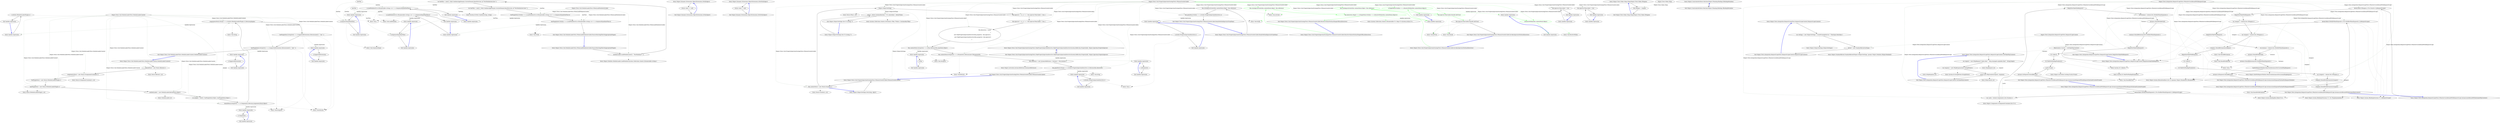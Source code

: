 digraph  {
m2_45 [label="Entry Unk.LoadModules", span="", cluster="Unk.LoadModules", file="ModuleLoaderTests.cs"];
m2_49 [label="Entry Unk.SequenceEqual", span="", cluster="Unk.SequenceEqual", file="ModuleLoaderTests.cs"];
m2_25 [label="Entry Unk.>", span="", cluster="Unk.>", file="ModuleLoaderTests.cs"];
m2_14 [label="Entry Mock<IModuleLoaderPlugin>.cstr", span="", cluster="Mock<IModuleLoaderPlugin>.cstr", file="ModuleLoaderTests.cs"];
m2_15 [label="Entry ModuleLoader.cstr", span="", cluster="ModuleLoader.cstr", file="ModuleLoaderTests.cs"];
m2_39 [label="Entry Ninject.Modules.ModuleLoader.LoadModules(System.Collections.Generic.IEnumerable<string>)", span="49-49", cluster="Ninject.Modules.ModuleLoader.LoadModules(System.Collections.Generic.IEnumerable<string>)", file="ModuleLoaderTests.cs"];
m2_12 [label="Entry Mock<IKernel>.cstr", span="", cluster="Mock<IKernel>.cstr", file="ModuleLoaderTests.cs"];
m2_18 [label="Entry Unk.Setup", span="", cluster="Unk.Setup", file="ModuleLoaderTests.cs"];
m2_40 [label="Entry System.IO.Path.Combine(string, string)", span="0-0", cluster="System.IO.Path.Combine(string, string)", file="ModuleLoaderTests.cs"];
m2_16 [label="Entry Unk.SetupGet", span="", cluster="Unk.SetupGet", file="ModuleLoaderTests.cs"];
m2_13 [label="Entry Mock<IComponentContainer>.cstr", span="", cluster="Mock<IComponentContainer>.cstr", file="ModuleLoaderTests.cs"];
m2_17 [label="Entry Unk.Returns", span="", cluster="Unk.Returns", file="ModuleLoaderTests.cs"];
m2_32 [label="Entry Ninject.Tests.Unit.ModuleLoaderTests.WhenLoadModulesIsCalled.PassesMatchingFilesToAppropriatePlugin()", span="39-39", cluster="Ninject.Tests.Unit.ModuleLoaderTests.WhenLoadModulesIsCalled.PassesMatchingFilesToAppropriatePlugin()", file="ModuleLoaderTests.cs"];
m2_33 [label="moduleLoader.LoadModules(new[] { ''TestModules/*'' })", span="41-41", cluster="Ninject.Tests.Unit.ModuleLoaderTests.WhenLoadModulesIsCalled.PassesMatchingFilesToAppropriatePlugin()", file="ModuleLoaderTests.cs"];
m2_34 [label="var fooFiles = new[] { Path.Combine(AppDomain.CurrentDomain.BaseDirectory, @''TestModules\test.foo'') }", span="43-43", cluster="Ninject.Tests.Unit.ModuleLoaderTests.WhenLoadModulesIsCalled.PassesMatchingFilesToAppropriatePlugin()", file="ModuleLoaderTests.cs"];
m2_35 [label="var barFiles = new[] { Path.Combine(AppDomain.CurrentDomain.BaseDirectory, @''TestModules\test.bar'') }", span="44-44", cluster="Ninject.Tests.Unit.ModuleLoaderTests.WhenLoadModulesIsCalled.PassesMatchingFilesToAppropriatePlugin()", file="ModuleLoaderTests.cs"];
m2_36 [label="fooPluginMock.Verify(x => x.LoadModules(It.Is<IEnumerable<string>>(e => e.SequenceEqual(fooFiles))))", span="46-46", cluster="Ninject.Tests.Unit.ModuleLoaderTests.WhenLoadModulesIsCalled.PassesMatchingFilesToAppropriatePlugin()", file="ModuleLoaderTests.cs"];
m2_37 [label="barPluginMock.Verify(x => x.LoadModules(It.Is<IEnumerable<string>>(e => e.SequenceEqual(barFiles))))", span="47-47", cluster="Ninject.Tests.Unit.ModuleLoaderTests.WhenLoadModulesIsCalled.PassesMatchingFilesToAppropriatePlugin()", file="ModuleLoaderTests.cs"];
m2_38 [label="Exit Ninject.Tests.Unit.ModuleLoaderTests.WhenLoadModulesIsCalled.PassesMatchingFilesToAppropriatePlugin()", span="39-39", cluster="Ninject.Tests.Unit.ModuleLoaderTests.WhenLoadModulesIsCalled.PassesMatchingFilesToAppropriatePlugin()", file="ModuleLoaderTests.cs"];
m2_41 [label="Entry Unk.Verify", span="", cluster="Unk.Verify", file="ModuleLoaderTests.cs"];
m2_53 [label="Entry lambda expression", span="47-47", cluster="lambda expression", file="ModuleLoaderTests.cs"];
m2_19 [label="Entry lambda expression", span="29-29", cluster="lambda expression", file="ModuleLoaderTests.cs"];
m2_22 [label="Entry lambda expression", span="30-30", cluster="lambda expression", file="ModuleLoaderTests.cs"];
m2_26 [label="Entry lambda expression", span="31-31", cluster="lambda expression", file="ModuleLoaderTests.cs"];
m2_29 [label="Entry lambda expression", span="32-32", cluster="lambda expression", file="ModuleLoaderTests.cs"];
m2_20 [label="x.Components", span="29-29", cluster="lambda expression", file="ModuleLoaderTests.cs"];
m2_21 [label="Exit lambda expression", span="29-29", cluster="lambda expression", file="ModuleLoaderTests.cs"];
m2_23 [label="x.GetAll<IModuleLoaderPlugin>()", span="30-30", cluster="lambda expression", file="ModuleLoaderTests.cs"];
m2_24 [label="Exit lambda expression", span="30-30", cluster="lambda expression", file="ModuleLoaderTests.cs"];
m2_27 [label="x.SupportedExtensions", span="31-31", cluster="lambda expression", file="ModuleLoaderTests.cs"];
m2_28 [label="Exit lambda expression", span="31-31", cluster="lambda expression", file="ModuleLoaderTests.cs"];
m2_30 [label="x.SupportedExtensions", span="32-32", cluster="lambda expression", file="ModuleLoaderTests.cs"];
m2_31 [label="Exit lambda expression", span="32-32", cluster="lambda expression", file="ModuleLoaderTests.cs"];
m2_43 [label="x.LoadModules(It.Is<IEnumerable<string>>(e => e.SequenceEqual(fooFiles)))", span="46-46", cluster="lambda expression", file="ModuleLoaderTests.cs"];
m2_47 [label="e.SequenceEqual(fooFiles)", span="46-46", cluster="lambda expression", file="ModuleLoaderTests.cs"];
m2_51 [label="x.LoadModules(It.Is<IEnumerable<string>>(e => e.SequenceEqual(barFiles)))", span="47-47", cluster="lambda expression", file="ModuleLoaderTests.cs"];
m2_54 [label="e.SequenceEqual(barFiles)", span="47-47", cluster="lambda expression", file="ModuleLoaderTests.cs"];
m2_42 [label="Entry lambda expression", span="46-46", cluster="lambda expression", file="ModuleLoaderTests.cs"];
m2_50 [label="Entry lambda expression", span="47-47", cluster="lambda expression", file="ModuleLoaderTests.cs"];
m2_44 [label="Exit lambda expression", span="46-46", cluster="lambda expression", file="ModuleLoaderTests.cs"];
m2_46 [label="Entry lambda expression", span="46-46", cluster="lambda expression", file="ModuleLoaderTests.cs"];
m2_48 [label="Exit lambda expression", span="46-46", cluster="lambda expression", file="ModuleLoaderTests.cs"];
m2_52 [label="Exit lambda expression", span="47-47", cluster="lambda expression", file="ModuleLoaderTests.cs"];
m2_55 [label="Exit lambda expression", span="47-47", cluster="lambda expression", file="ModuleLoaderTests.cs"];
m2_0 [label="Entry Ninject.Tests.Unit.ModuleLoaderTests.ModuleLoaderContext.ModuleLoaderContext()", span="19-19", cluster="Ninject.Tests.Unit.ModuleLoaderTests.ModuleLoaderContext.ModuleLoaderContext()", file="ModuleLoaderTests.cs"];
m2_1 [label="kernelMock = new Mock<IKernel>()", span="21-21", cluster="Ninject.Tests.Unit.ModuleLoaderTests.ModuleLoaderContext.ModuleLoaderContext()", file="ModuleLoaderTests.cs"];
m2_2 [label="componentsMock = new Mock<IComponentContainer>()", span="22-22", cluster="Ninject.Tests.Unit.ModuleLoaderTests.ModuleLoaderContext.ModuleLoaderContext()", file="ModuleLoaderTests.cs"];
m2_3 [label="fooPluginMock = new Mock<IModuleLoaderPlugin>()", span="23-23", cluster="Ninject.Tests.Unit.ModuleLoaderTests.ModuleLoaderContext.ModuleLoaderContext()", file="ModuleLoaderTests.cs"];
m2_4 [label="barPluginMock = new Mock<IModuleLoaderPlugin>()", span="24-24", cluster="Ninject.Tests.Unit.ModuleLoaderTests.ModuleLoaderContext.ModuleLoaderContext()", file="ModuleLoaderTests.cs"];
m2_5 [label="moduleLoader = new ModuleLoader(kernelMock.Object)", span="25-25", cluster="Ninject.Tests.Unit.ModuleLoaderTests.ModuleLoaderContext.ModuleLoaderContext()", file="ModuleLoaderTests.cs"];
m2_6 [label="var plugins = new[] { fooPluginMock.Object, barPluginMock.Object }", span="27-27", cluster="Ninject.Tests.Unit.ModuleLoaderTests.ModuleLoaderContext.ModuleLoaderContext()", file="ModuleLoaderTests.cs"];
m2_7 [label="kernelMock.SetupGet(x => x.Components).Returns(componentsMock.Object)", span="29-29", cluster="Ninject.Tests.Unit.ModuleLoaderTests.ModuleLoaderContext.ModuleLoaderContext()", file="ModuleLoaderTests.cs"];
m2_8 [label="componentsMock.Setup(x => x.GetAll<IModuleLoaderPlugin>()).Returns(plugins)", span="30-30", cluster="Ninject.Tests.Unit.ModuleLoaderTests.ModuleLoaderContext.ModuleLoaderContext()", file="ModuleLoaderTests.cs"];
m2_9 [label="fooPluginMock.SetupGet(x => x.SupportedExtensions).Returns(new[] { ''.foo'' })", span="31-31", cluster="Ninject.Tests.Unit.ModuleLoaderTests.ModuleLoaderContext.ModuleLoaderContext()", file="ModuleLoaderTests.cs"];
m2_10 [label="barPluginMock.SetupGet(x => x.SupportedExtensions).Returns(new[] { ''.bar'' })", span="32-32", cluster="Ninject.Tests.Unit.ModuleLoaderTests.ModuleLoaderContext.ModuleLoaderContext()", file="ModuleLoaderTests.cs"];
m2_11 [label="Exit Ninject.Tests.Unit.ModuleLoaderTests.ModuleLoaderContext.ModuleLoaderContext()", span="19-19", cluster="Ninject.Tests.Unit.ModuleLoaderTests.ModuleLoaderContext.ModuleLoaderContext()", file="ModuleLoaderTests.cs"];
m2_56 [label="Ninject.Tests.Unit.ModuleLoaderTests.ModuleLoaderContext", span="", file="ModuleLoaderTests.cs"];
m2_57 [label="Ninject.Tests.Unit.ModuleLoaderTests.WhenLoadModulesIsCalled", span="", file="ModuleLoaderTests.cs"];
m2_58 [label=fooFiles, span="", file="ModuleLoaderTests.cs"];
m2_59 [label=barFiles, span="", file="ModuleLoaderTests.cs"];
m3_3 [label="Entry Ninject.Dynamic.Extensions.ObjectExtensions.IsNull(object)", span="26-26", cluster="Ninject.Dynamic.Extensions.ObjectExtensions.IsNull(object)", file="ModuleLoadingTests.cs"];
m3_4 [label="return value == null;", span="28-28", cluster="Ninject.Dynamic.Extensions.ObjectExtensions.IsNull(object)", file="ModuleLoadingTests.cs"];
m3_5 [label="Exit Ninject.Dynamic.Extensions.ObjectExtensions.IsNull(object)", span="26-26", cluster="Ninject.Dynamic.Extensions.ObjectExtensions.IsNull(object)", file="ModuleLoadingTests.cs"];
m3_0 [label="Entry Ninject.Dynamic.Extensions.ObjectExtensions.IsNotNull(object)", span="14-14", cluster="Ninject.Dynamic.Extensions.ObjectExtensions.IsNotNull(object)", file="ModuleLoadingTests.cs"];
m3_1 [label="return value != null;", span="16-16", cluster="Ninject.Dynamic.Extensions.ObjectExtensions.IsNotNull(object)", file="ModuleLoadingTests.cs"];
m3_2 [label="Exit Ninject.Dynamic.Extensions.ObjectExtensions.IsNotNull(object)", span="14-14", cluster="Ninject.Dynamic.Extensions.ObjectExtensions.IsNotNull(object)", file="ModuleLoadingTests.cs"];
m4_17 [label="Entry Mock<IPlan>.cstr", span="", cluster="Mock<IPlan>.cstr", file="NinjectSettings.cs"];
m4_18 [label="Entry Ninject.Tests.Unit.PropertyInjectionStrategyTests.FakePropertyInjectionDirective.FakePropertyInjectionDirective(System.Reflection.PropertyInfo, Ninject.Injection.PropertyInjector)", span="91-91", cluster="Ninject.Tests.Unit.PropertyInjectionStrategyTests.FakePropertyInjectionDirective.FakePropertyInjectionDirective(System.Reflection.PropertyInfo, Ninject.Injection.PropertyInjector)", file="NinjectSettings.cs"];
m4_67 [label="Exit Ninject.Tests.Unit.PropertyInjectionStrategyTests.FakePropertyInjectionDirective.FakePropertyInjectionDirective(System.Reflection.PropertyInfo, Ninject.Injection.PropertyInjector)", span="91-91", cluster="Ninject.Tests.Unit.PropertyInjectionStrategyTests.FakePropertyInjectionDirective.FakePropertyInjectionDirective(System.Reflection.PropertyInfo, Ninject.Injection.PropertyInjector)", file="NinjectSettings.cs"];
m4_0 [label="Entry Ninject.NinjectSettings.Get<T>(string, T)", span="89-89", cluster="Ninject.NinjectSettings.Get<T>(string, T)", file="NinjectSettings.cs"];
m4_1 [label="return _values.ContainsKey(key) ? (T)_values[key] : defaultValue;", span="91-91", cluster="Ninject.NinjectSettings.Get<T>(string, T)", file="NinjectSettings.cs"];
m4_2 [label="Exit Ninject.NinjectSettings.Get<T>(string, T)", span="89-89", cluster="Ninject.NinjectSettings.Get<T>(string, T)", file="NinjectSettings.cs"];
m4_16 [label="Entry Mock<IContext>.cstr", span="", cluster="Mock<IContext>.cstr", file="NinjectSettings.cs"];
m4_65 [label="Entry Unk.Should", span="", cluster="Unk.Should", file="NinjectSettings.cs"];
m4_3 [label="Entry System.Collections.Generic.Dictionary<TKey, TValue>.ContainsKey(TKey)", span="0-0", cluster="System.Collections.Generic.Dictionary<TKey, TValue>.ContainsKey(TKey)", file="NinjectSettings.cs"];
m4_38 [label="Entry Unk.>", span="", cluster="Unk.>", file="NinjectSettings.cs"];
m4_39 [label="Entry Ninject.Tests.Unit.PropertyInjectionStrategyTests.WhenActivateIsCalled.ReadsMethodInjectorsFromPlan()", span="63-63", cluster="Ninject.Tests.Unit.PropertyInjectionStrategyTests.WhenActivateIsCalled.ReadsMethodInjectorsFromPlan()", file="NinjectSettings.cs"];
m4_40 [label="this.strategy.Activate(this.contextMock.Object, this.reference)", span="65-65", cluster="Ninject.Tests.Unit.PropertyInjectionStrategyTests.WhenActivateIsCalled.ReadsMethodInjectorsFromPlan()", file="NinjectSettings.cs"];
m4_41 [label="this.planMock.Verify(x => x.GetAll<PropertyInjectionDirective>())", span="67-67", cluster="Ninject.Tests.Unit.PropertyInjectionStrategyTests.WhenActivateIsCalled.ReadsMethodInjectorsFromPlan()", file="NinjectSettings.cs"];
m4_42 [label="Exit Ninject.Tests.Unit.PropertyInjectionStrategyTests.WhenActivateIsCalled.ReadsMethodInjectorsFromPlan()", span="63-63", cluster="Ninject.Tests.Unit.PropertyInjectionStrategyTests.WhenActivateIsCalled.ReadsMethodInjectorsFromPlan()", file="NinjectSettings.cs"];
m4_52 [label="Entry System.Collections.Generic.IEnumerable<T>.Map<T>(System.Action<T>)", span="8-8", cluster="System.Collections.Generic.IEnumerable<T>.Map<T>(System.Action<T>)", file="NinjectSettings.cs"];
m4_4 [label="Entry Ninject.NinjectSettings.Set(string, object)", span="99-99", cluster="Ninject.NinjectSettings.Set(string, object)", file="NinjectSettings.cs"];
m4_5 [label="Entry Ninject.Tests.Unit.PropertyInjectionStrategyTests.WhenActivateIsCalled.WhenActivateIsCalled()", span="41-41", cluster="Ninject.Tests.Unit.PropertyInjectionStrategyTests.WhenActivateIsCalled.WhenActivateIsCalled()", file="NinjectSettings.cs"];
m4_6 [label="this.contextMock = new Mock<IContext>()", span="43-43", cluster="Ninject.Tests.Unit.PropertyInjectionStrategyTests.WhenActivateIsCalled.WhenActivateIsCalled()", file="NinjectSettings.cs"];
m4_43 [label="Entry Unk.Activate", span="", cluster="Unk.Activate", file="NinjectSettings.cs"];
m4_22 [label="Entry Unk.Setup", span="", cluster="Unk.Setup", file="NinjectSettings.cs"];
m4_19 [label="Entry Unk.SetupGet", span="", cluster="Unk.SetupGet", file="NinjectSettings.cs"];
m4_21 [label="Entry Ninject.Activation.InstanceReference.InstanceReference()", span="16-16", cluster="Ninject.Activation.InstanceReference.InstanceReference()", file="NinjectSettings.cs"];
m4_45 [label="Entry lambda expression", span="67-67", cluster="lambda expression", file="NinjectSettings.cs"];
m4_53 [label="Entry lambda expression", span="75-75", cluster="lambda expression", file="NinjectSettings.cs"];
m4_54 [label="d.TargetMock.Verify(x => x.ResolveWithin(this.contextMock.Object))", span="75-75", cluster="lambda expression", color=green, community=0, file="NinjectSettings.cs"];
m4_55 [label="Exit lambda expression", span="75-75", cluster="lambda expression", file="NinjectSettings.cs"];
m4_56 [label="Entry lambda expression", span="75-75", cluster="lambda expression", file="NinjectSettings.cs"];
m4_57 [label="x.ResolveWithin(this.contextMock.Object)", span="75-75", cluster="lambda expression", color=green, community=0, file="NinjectSettings.cs"];
m4_58 [label="Exit lambda expression", span="75-75", cluster="lambda expression", file="NinjectSettings.cs"];
m4_24 [label="this.injector1WasCalled = true", span="45-45", cluster="lambda expression", file="NinjectSettings.cs"];
m4_27 [label="this.injector2WasCalled = true", span="46-46", cluster="lambda expression", file="NinjectSettings.cs"];
m4_23 [label="Entry lambda expression", span="45-45", cluster="lambda expression", file="NinjectSettings.cs"];
m4_25 [label="Exit lambda expression", span="45-45", cluster="lambda expression", file="NinjectSettings.cs"];
m4_26 [label="Entry lambda expression", span="46-46", cluster="lambda expression", file="NinjectSettings.cs"];
m4_28 [label="Exit lambda expression", span="46-46", cluster="lambda expression", file="NinjectSettings.cs"];
m4_29 [label="Entry lambda expression", span="54-54", cluster="lambda expression", file="NinjectSettings.cs"];
m4_32 [label="Entry lambda expression", span="55-55", cluster="lambda expression", file="NinjectSettings.cs"];
m4_35 [label="Entry lambda expression", span="59-59", cluster="lambda expression", file="NinjectSettings.cs"];
m4_31 [label="Exit lambda expression", span="54-54", cluster="lambda expression", file="NinjectSettings.cs"];
m4_30 [label="x.Plan", span="54-54", cluster="lambda expression", file="NinjectSettings.cs"];
m4_34 [label="Exit lambda expression", span="55-55", cluster="lambda expression", file="NinjectSettings.cs"];
m4_33 [label="x.Parameters", span="55-55", cluster="lambda expression", file="NinjectSettings.cs"];
m4_37 [label="Exit lambda expression", span="59-59", cluster="lambda expression", file="NinjectSettings.cs"];
m4_36 [label="x.GetAll<PropertyInjectionDirective>()", span="59-59", cluster="lambda expression", file="NinjectSettings.cs"];
m4_46 [label="x.GetAll<PropertyInjectionDirective>()", span="67-67", cluster="lambda expression", file="NinjectSettings.cs"];
m4_47 [label="Exit lambda expression", span="67-67", cluster="lambda expression", file="NinjectSettings.cs"];
m4_48 [label="Entry Ninject.Tests.Unit.PropertyInjectionStrategyTests.WhenActivateIsCalled.ResolvesValuesForEachTargetOfEachDirective()", span="71-71", cluster="Ninject.Tests.Unit.PropertyInjectionStrategyTests.WhenActivateIsCalled.ResolvesValuesForEachTargetOfEachDirective()", file="NinjectSettings.cs"];
m4_49 [label="this.strategy.Activate(this.contextMock.Object, this.reference)", span="73-73", cluster="Ninject.Tests.Unit.PropertyInjectionStrategyTests.WhenActivateIsCalled.ResolvesValuesForEachTargetOfEachDirective()", color=green, community=0, file="NinjectSettings.cs"];
m4_50 [label="this.directives.Map(d => d.TargetMock.Verify(x => x.ResolveWithin(this.contextMock.Object)))", span="75-75", cluster="Ninject.Tests.Unit.PropertyInjectionStrategyTests.WhenActivateIsCalled.ResolvesValuesForEachTargetOfEachDirective()", color=green, community=0, file="NinjectSettings.cs"];
m4_51 [label="Exit Ninject.Tests.Unit.PropertyInjectionStrategyTests.WhenActivateIsCalled.ResolvesValuesForEachTargetOfEachDirective()", span="71-71", cluster="Ninject.Tests.Unit.PropertyInjectionStrategyTests.WhenActivateIsCalled.ResolvesValuesForEachTargetOfEachDirective()", file="NinjectSettings.cs"];
m4_66 [label="Entry Unk.BeTrue", span="", cluster="Unk.BeTrue", file="NinjectSettings.cs"];
m4_20 [label="Entry Unk.Returns", span="", cluster="Unk.Returns", file="NinjectSettings.cs"];
m4_60 [label="Entry Ninject.Tests.Unit.PropertyInjectionStrategyTests.WhenActivateIsCalled.InvokesInjectorsForEachDirective()", span="79-79", cluster="Ninject.Tests.Unit.PropertyInjectionStrategyTests.WhenActivateIsCalled.InvokesInjectorsForEachDirective()", file="NinjectSettings.cs"];
m4_61 [label="this.strategy.Activate(this.contextMock.Object, this.reference)", span="81-81", cluster="Ninject.Tests.Unit.PropertyInjectionStrategyTests.WhenActivateIsCalled.InvokesInjectorsForEachDirective()", color=green, community=0, file="NinjectSettings.cs"];
m4_62 [label="this.injector1WasCalled.Should().BeTrue()", span="82-82", cluster="Ninject.Tests.Unit.PropertyInjectionStrategyTests.WhenActivateIsCalled.InvokesInjectorsForEachDirective()", color=green, community=0, file="NinjectSettings.cs"];
m4_63 [label="this.injector2WasCalled.Should().BeTrue()", span="83-83", cluster="Ninject.Tests.Unit.PropertyInjectionStrategyTests.WhenActivateIsCalled.InvokesInjectorsForEachDirective()", file="NinjectSettings.cs"];
m4_64 [label="Exit Ninject.Tests.Unit.PropertyInjectionStrategyTests.WhenActivateIsCalled.InvokesInjectorsForEachDirective()", span="79-79", cluster="Ninject.Tests.Unit.PropertyInjectionStrategyTests.WhenActivateIsCalled.InvokesInjectorsForEachDirective()", file="NinjectSettings.cs"];
m4_59 [label="Entry Unk.ResolveWithin", span="", cluster="Unk.ResolveWithin", file="NinjectSettings.cs"];
m4_44 [label="Entry Unk.Verify", span="", cluster="Unk.Verify", file="NinjectSettings.cs"];
m4_7 [label="Ninject.NinjectSettings", span="", cluster="Ninject.Tests.Unit.PropertyInjectionStrategyTests.WhenActivateIsCalled.WhenActivateIsCalled()", file="NinjectSettings.cs"];
m4_8 [label="this.injector1 = (x, y) => { this.injector1WasCalled = true; }", span="45-45", cluster="Ninject.Tests.Unit.PropertyInjectionStrategyTests.WhenActivateIsCalled.WhenActivateIsCalled()", file="NinjectSettings.cs"];
m4_9 [label="this.injector2 = (x, y) => { this.injector2WasCalled = true; }", span="46-46", cluster="Ninject.Tests.Unit.PropertyInjectionStrategyTests.WhenActivateIsCalled.WhenActivateIsCalled()", file="NinjectSettings.cs"];
m4_10 [label="this.directives = new[]\r\n            {\r\n                new FakePropertyInjectionDirective(this.property1, this.injector1),\r\n                new FakePropertyInjectionDirective(this.property2, this.injector2)\r\n            }", span="48-52", cluster="Ninject.Tests.Unit.PropertyInjectionStrategyTests.WhenActivateIsCalled.WhenActivateIsCalled()", file="NinjectSettings.cs"];
m4_11 [label="this.contextMock.SetupGet(x => x.Plan).Returns(this.planMock.Object)", span="54-54", cluster="Ninject.Tests.Unit.PropertyInjectionStrategyTests.WhenActivateIsCalled.WhenActivateIsCalled()", file="NinjectSettings.cs"];
m4_12 [label="this.contextMock.SetupGet(x => x.Parameters).Returns(new IParameter[0])", span="55-55", cluster="Ninject.Tests.Unit.PropertyInjectionStrategyTests.WhenActivateIsCalled.WhenActivateIsCalled()", file="NinjectSettings.cs"];
m4_13 [label="this.reference = new InstanceReference { Instance = this.instance }", span="57-57", cluster="Ninject.Tests.Unit.PropertyInjectionStrategyTests.WhenActivateIsCalled.WhenActivateIsCalled()", file="NinjectSettings.cs"];
m4_14 [label="this.planMock.Setup(x => x.GetAll<PropertyInjectionDirective>()).Returns(this.directives)", span="59-59", cluster="Ninject.Tests.Unit.PropertyInjectionStrategyTests.WhenActivateIsCalled.WhenActivateIsCalled()", file="NinjectSettings.cs"];
m4_15 [label="Exit Ninject.Tests.Unit.PropertyInjectionStrategyTests.WhenActivateIsCalled.WhenActivateIsCalled()", span="41-41", cluster="Ninject.Tests.Unit.PropertyInjectionStrategyTests.WhenActivateIsCalled.WhenActivateIsCalled()", file="NinjectSettings.cs"];
m4_74 [label="Ninject.Tests.Unit.PropertyInjectionStrategyTests.WhenActivateIsCalled", span="", file="NinjectSettings.cs"];
m5_0 [label="Entry Ninject.Tests.Fakes.Ninja.Ninja(Ninject.Tests.Fakes.IWeapon)", span="10-10", cluster="Ninject.Tests.Fakes.Ninja.Ninja(Ninject.Tests.Fakes.IWeapon)", file="PropertyInjectionSelectorTests.cs"];
m5_1 [label="this.Weapon = weapon", span="12-12", cluster="Ninject.Tests.Fakes.Ninja.Ninja(Ninject.Tests.Fakes.IWeapon)", file="PropertyInjectionSelectorTests.cs"];
m5_2 [label="Exit Ninject.Tests.Fakes.Ninja.Ninja(Ninject.Tests.Fakes.IWeapon)", span="10-10", cluster="Ninject.Tests.Fakes.Ninja.Ninja(Ninject.Tests.Fakes.IWeapon)", file="PropertyInjectionSelectorTests.cs"];
m5_3 [label="Ninject.Tests.Fakes.Ninja", span="", file="PropertyInjectionSelectorTests.cs"];
m6_0 [label="Entry Ninject.ConstraintAttribute.Matches(Ninject.Planning.Bindings.IBindingMetadata)", span="9-9", cluster="Ninject.ConstraintAttribute.Matches(Ninject.Planning.Bindings.IBindingMetadata)", file="PropertyInjectionTests.cs"];
m6_1 [label="Exit Ninject.ConstraintAttribute.Matches(Ninject.Planning.Bindings.IBindingMetadata)", span="9-9", cluster="Ninject.ConstraintAttribute.Matches(Ninject.Planning.Bindings.IBindingMetadata)", file="PropertyInjectionTests.cs"];
m7_0 [label="Entry Ninject.Tests.Integration.RequestScopeTests.RequestScopeContext.RequestScopeContext()", span="15-15", cluster="Ninject.Tests.Integration.RequestScopeTests.RequestScopeContext.RequestScopeContext()", file="RequestScopeTests.cs"];
m7_1 [label="var settings = new NinjectSettings { CachePruningInterval = TimeSpan.MaxValue }", span="17-17", cluster="Ninject.Tests.Integration.RequestScopeTests.RequestScopeContext.RequestScopeContext()", file="RequestScopeTests.cs"];
m7_2 [label="kernel = new StandardKernel(settings)", span="18-18", cluster="Ninject.Tests.Integration.RequestScopeTests.RequestScopeContext.RequestScopeContext()", file="RequestScopeTests.cs"];
m7_3 [label="Exit Ninject.Tests.Integration.RequestScopeTests.RequestScopeContext.RequestScopeContext()", span="15-15", cluster="Ninject.Tests.Integration.RequestScopeTests.RequestScopeContext.RequestScopeContext()", file="RequestScopeTests.cs"];
m7_66 [label="Entry Ninject.OnePerRequestModule.DeactivateInstancesForCurrentHttpRequest()", span="59-59", cluster="Ninject.OnePerRequestModule.DeactivateInstancesForCurrentHttpRequest()", file="RequestScopeTests.cs"];
m7_17 [label="Entry HttpContext.cstr", span="", cluster="HttpContext.cstr", file="RequestScopeTests.cs"];
m7_9 [label="Entry Ninject.Tests.Integration.RequestScopeTests.RequestScopeContext.GetFakeHttpContext()", span="26-26", cluster="Ninject.Tests.Integration.RequestScopeTests.RequestScopeContext.GetFakeHttpContext()", file="RequestScopeTests.cs"];
m7_10 [label="var request = new HttpRequest(''index.html'', ''http://example.org/index.html'', String.Empty)", span="28-28", cluster="Ninject.Tests.Integration.RequestScopeTests.RequestScopeContext.GetFakeHttpContext()", file="RequestScopeTests.cs"];
m7_11 [label="var response = new HttpResponse(new StringWriter())", span="29-29", cluster="Ninject.Tests.Integration.RequestScopeTests.RequestScopeContext.GetFakeHttpContext()", file="RequestScopeTests.cs"];
m7_12 [label="return new HttpContext(request, response);", span="30-30", cluster="Ninject.Tests.Integration.RequestScopeTests.RequestScopeContext.GetFakeHttpContext()", file="RequestScopeTests.cs"];
m7_13 [label="Exit Ninject.Tests.Integration.RequestScopeTests.RequestScopeContext.GetFakeHttpContext()", span="26-26", cluster="Ninject.Tests.Integration.RequestScopeTests.RequestScopeContext.GetFakeHttpContext()", file="RequestScopeTests.cs"];
m7_39 [label="Entry Ninject.Tests.Integration.RequestScopeTests.WhenServiceIsBoundWithRequestScope.InstancesAreDisposedWhenRequestEndsAndCacheIsPruned()", span="60-60", cluster="Ninject.Tests.Integration.RequestScopeTests.WhenServiceIsBoundWithRequestScope.InstancesAreDisposedWhenRequestEndsAndCacheIsPruned()", file="RequestScopeTests.cs"];
m7_40 [label="kernel.Bind<INotifyWhenDisposed>().To<NotifiesWhenDisposed>().InRequestScope()", span="62-62", cluster="Ninject.Tests.Integration.RequestScopeTests.WhenServiceIsBoundWithRequestScope.InstancesAreDisposedWhenRequestEndsAndCacheIsPruned()", file="RequestScopeTests.cs"];
m7_41 [label="var cache = kernel.Components.Get<ICache>()", span="63-63", cluster="Ninject.Tests.Integration.RequestScopeTests.WhenServiceIsBoundWithRequestScope.InstancesAreDisposedWhenRequestEndsAndCacheIsPruned()", file="RequestScopeTests.cs"];
m7_42 [label="BeginNewFakeWebRequest()", span="65-65", cluster="Ninject.Tests.Integration.RequestScopeTests.WhenServiceIsBoundWithRequestScope.InstancesAreDisposedWhenRequestEndsAndCacheIsPruned()", file="RequestScopeTests.cs"];
m7_49 [label="cache.Prune()", span="77-77", cluster="Ninject.Tests.Integration.RequestScopeTests.WhenServiceIsBoundWithRequestScope.InstancesAreDisposedWhenRequestEndsAndCacheIsPruned()", file="RequestScopeTests.cs"];
m7_43 [label="var instance = kernel.Get<INotifyWhenDisposed>()", span="67-67", cluster="Ninject.Tests.Integration.RequestScopeTests.WhenServiceIsBoundWithRequestScope.InstancesAreDisposedWhenRequestEndsAndCacheIsPruned()", file="RequestScopeTests.cs"];
m7_44 [label="instance.ShouldNotBeNull()", span="69-69", cluster="Ninject.Tests.Integration.RequestScopeTests.WhenServiceIsBoundWithRequestScope.InstancesAreDisposedWhenRequestEndsAndCacheIsPruned()", file="RequestScopeTests.cs"];
m7_45 [label="instance.ShouldBeInstanceOf<NotifiesWhenDisposed>()", span="70-70", cluster="Ninject.Tests.Integration.RequestScopeTests.WhenServiceIsBoundWithRequestScope.InstancesAreDisposedWhenRequestEndsAndCacheIsPruned()", file="RequestScopeTests.cs"];
m7_50 [label="instance.IsDisposed.ShouldBeTrue()", span="79-79", cluster="Ninject.Tests.Integration.RequestScopeTests.WhenServiceIsBoundWithRequestScope.InstancesAreDisposedWhenRequestEndsAndCacheIsPruned()", file="RequestScopeTests.cs"];
m7_46 [label="BeginNewFakeWebRequest()", span="72-72", cluster="Ninject.Tests.Integration.RequestScopeTests.WhenServiceIsBoundWithRequestScope.InstancesAreDisposedWhenRequestEndsAndCacheIsPruned()", file="RequestScopeTests.cs"];
m7_47 [label="GC.Collect()", span="74-74", cluster="Ninject.Tests.Integration.RequestScopeTests.WhenServiceIsBoundWithRequestScope.InstancesAreDisposedWhenRequestEndsAndCacheIsPruned()", file="RequestScopeTests.cs"];
m7_48 [label="GC.WaitForPendingFinalizers()", span="75-75", cluster="Ninject.Tests.Integration.RequestScopeTests.WhenServiceIsBoundWithRequestScope.InstancesAreDisposedWhenRequestEndsAndCacheIsPruned()", file="RequestScopeTests.cs"];
m7_51 [label="Exit Ninject.Tests.Integration.RequestScopeTests.WhenServiceIsBoundWithRequestScope.InstancesAreDisposedWhenRequestEndsAndCacheIsPruned()", span="60-60", cluster="Ninject.Tests.Integration.RequestScopeTests.WhenServiceIsBoundWithRequestScope.InstancesAreDisposedWhenRequestEndsAndCacheIsPruned()", file="RequestScopeTests.cs"];
m7_54 [label="Entry Unk.>", span="", cluster="Unk.>", file="RequestScopeTests.cs"];
m7_33 [label="Entry Ninject.Syntax.IBindingInSyntax<T>.InRequestScope()", span="183-183", cluster="Ninject.Syntax.IBindingInSyntax<T>.InRequestScope()", file="RequestScopeTests.cs"];
m7_52 [label="Entry Ninject.Components.IComponentContainer.Get<T>()", span="52-52", cluster="Ninject.Components.IComponentContainer.Get<T>()", file="RequestScopeTests.cs"];
m7_31 [label="Entry Ninject.Syntax.BindingRoot.Bind<T>()", span="27-27", cluster="Ninject.Syntax.BindingRoot.Bind<T>()", file="RequestScopeTests.cs"];
m7_53 [label="Entry Unk.ShouldNotBeNull", span="", cluster="Unk.ShouldNotBeNull", file="RequestScopeTests.cs"];
m7_14 [label="Entry HttpRequest.cstr", span="", cluster="HttpRequest.cstr", file="RequestScopeTests.cs"];
m7_32 [label="Entry Ninject.Syntax.IBindingToSyntax<T>.To<TImplementation>()", span="40-40", cluster="Ninject.Syntax.IBindingToSyntax<T>.To<TImplementation>()", file="RequestScopeTests.cs"];
m7_15 [label="Entry HttpResponse.cstr", span="", cluster="HttpResponse.cstr", file="RequestScopeTests.cs"];
m7_57 [label="Entry Ninject.Tests.Integration.RequestScopeTests.WhenServiceIsBoundWithRequestScope.InstancesAreDisposedViaOnePerRequestModule()", span="83-83", cluster="Ninject.Tests.Integration.RequestScopeTests.WhenServiceIsBoundWithRequestScope.InstancesAreDisposedViaOnePerRequestModule()", file="RequestScopeTests.cs"];
m7_58 [label="kernel.Bind<INotifyWhenDisposed>().To<NotifiesWhenDisposed>().InRequestScope()", span="85-85", cluster="Ninject.Tests.Integration.RequestScopeTests.WhenServiceIsBoundWithRequestScope.InstancesAreDisposedViaOnePerRequestModule()", file="RequestScopeTests.cs"];
m7_59 [label="BeginNewFakeWebRequest()", span="87-87", cluster="Ninject.Tests.Integration.RequestScopeTests.WhenServiceIsBoundWithRequestScope.InstancesAreDisposedViaOnePerRequestModule()", file="RequestScopeTests.cs"];
m7_60 [label="var instance = kernel.Get<INotifyWhenDisposed>()", span="89-89", cluster="Ninject.Tests.Integration.RequestScopeTests.WhenServiceIsBoundWithRequestScope.InstancesAreDisposedViaOnePerRequestModule()", file="RequestScopeTests.cs"];
m7_61 [label="instance.ShouldNotBeNull()", span="91-91", cluster="Ninject.Tests.Integration.RequestScopeTests.WhenServiceIsBoundWithRequestScope.InstancesAreDisposedViaOnePerRequestModule()", file="RequestScopeTests.cs"];
m7_62 [label="instance.ShouldBeInstanceOf<NotifiesWhenDisposed>()", span="92-92", cluster="Ninject.Tests.Integration.RequestScopeTests.WhenServiceIsBoundWithRequestScope.InstancesAreDisposedViaOnePerRequestModule()", file="RequestScopeTests.cs"];
m7_64 [label="instance.IsDisposed.ShouldBeTrue()", span="96-96", cluster="Ninject.Tests.Integration.RequestScopeTests.WhenServiceIsBoundWithRequestScope.InstancesAreDisposedViaOnePerRequestModule()", file="RequestScopeTests.cs"];
m7_63 [label="OnePerRequestModule.DeactivateInstancesForCurrentHttpRequest()", span="94-94", cluster="Ninject.Tests.Integration.RequestScopeTests.WhenServiceIsBoundWithRequestScope.InstancesAreDisposedViaOnePerRequestModule()", file="RequestScopeTests.cs"];
m7_65 [label="Exit Ninject.Tests.Integration.RequestScopeTests.WhenServiceIsBoundWithRequestScope.InstancesAreDisposedViaOnePerRequestModule()", span="83-83", cluster="Ninject.Tests.Integration.RequestScopeTests.WhenServiceIsBoundWithRequestScope.InstancesAreDisposedViaOnePerRequestModule()", file="RequestScopeTests.cs"];
m7_5 [label="Entry Ninject.StandardKernel.StandardKernel(Ninject.INinjectSettings, params Ninject.Modules.INinjectModule[])", span="43-43", cluster="Ninject.StandardKernel.StandardKernel(Ninject.INinjectSettings, params Ninject.Modules.INinjectModule[])", file="RequestScopeTests.cs"];
m7_34 [label="Entry Ninject.Syntax.IResolutionRoot.Get<T>(params Ninject.Parameters.IParameter[])", span="34-34", cluster="Ninject.Syntax.IResolutionRoot.Get<T>(params Ninject.Parameters.IParameter[])", file="RequestScopeTests.cs"];
m7_35 [label="Entry Unk.ShouldBeSameAs", span="", cluster="Unk.ShouldBeSameAs", file="RequestScopeTests.cs"];
m7_38 [label="Entry Unk.ShouldNotBeSameAs", span="", cluster="Unk.ShouldNotBeSameAs", file="RequestScopeTests.cs"];
m7_37 [label="Entry System.GC.WaitForPendingFinalizers()", span="0-0", cluster="System.GC.WaitForPendingFinalizers()", file="RequestScopeTests.cs"];
m7_36 [label="Entry System.GC.Collect()", span="0-0", cluster="System.GC.Collect()", file="RequestScopeTests.cs"];
m7_18 [label="Entry Ninject.Tests.Integration.RequestScopeTests.WhenServiceIsBoundWithRequestScope.InstancesAreReusedWithinSameHttpContext()", span="37-37", cluster="Ninject.Tests.Integration.RequestScopeTests.WhenServiceIsBoundWithRequestScope.InstancesAreReusedWithinSameHttpContext()", file="RequestScopeTests.cs"];
m7_19 [label="kernel.Bind<IWeapon>().To<Sword>().InRequestScope()", span="39-39", cluster="Ninject.Tests.Integration.RequestScopeTests.WhenServiceIsBoundWithRequestScope.InstancesAreReusedWithinSameHttpContext()", file="RequestScopeTests.cs"];
m7_20 [label="BeginNewFakeWebRequest()", span="41-41", cluster="Ninject.Tests.Integration.RequestScopeTests.WhenServiceIsBoundWithRequestScope.InstancesAreReusedWithinSameHttpContext()", file="RequestScopeTests.cs"];
m7_21 [label="var weapon1 = kernel.Get<IWeapon>()", span="43-43", cluster="Ninject.Tests.Integration.RequestScopeTests.WhenServiceIsBoundWithRequestScope.InstancesAreReusedWithinSameHttpContext()", file="RequestScopeTests.cs"];
m7_22 [label="var weapon2 = kernel.Get<IWeapon>()", span="44-44", cluster="Ninject.Tests.Integration.RequestScopeTests.WhenServiceIsBoundWithRequestScope.InstancesAreReusedWithinSameHttpContext()", file="RequestScopeTests.cs"];
m7_23 [label="weapon1.ShouldBeSameAs(weapon2)", span="46-46", cluster="Ninject.Tests.Integration.RequestScopeTests.WhenServiceIsBoundWithRequestScope.InstancesAreReusedWithinSameHttpContext()", file="RequestScopeTests.cs"];
m7_28 [label="weapon3.ShouldNotBeSameAs(weapon1)", span="55-55", cluster="Ninject.Tests.Integration.RequestScopeTests.WhenServiceIsBoundWithRequestScope.InstancesAreReusedWithinSameHttpContext()", file="RequestScopeTests.cs"];
m7_29 [label="weapon3.ShouldNotBeSameAs(weapon2)", span="56-56", cluster="Ninject.Tests.Integration.RequestScopeTests.WhenServiceIsBoundWithRequestScope.InstancesAreReusedWithinSameHttpContext()", file="RequestScopeTests.cs"];
m7_24 [label="BeginNewFakeWebRequest()", span="48-48", cluster="Ninject.Tests.Integration.RequestScopeTests.WhenServiceIsBoundWithRequestScope.InstancesAreReusedWithinSameHttpContext()", file="RequestScopeTests.cs"];
m7_25 [label="GC.Collect()", span="50-50", cluster="Ninject.Tests.Integration.RequestScopeTests.WhenServiceIsBoundWithRequestScope.InstancesAreReusedWithinSameHttpContext()", file="RequestScopeTests.cs"];
m7_26 [label="GC.WaitForPendingFinalizers()", span="51-51", cluster="Ninject.Tests.Integration.RequestScopeTests.WhenServiceIsBoundWithRequestScope.InstancesAreReusedWithinSameHttpContext()", file="RequestScopeTests.cs"];
m7_27 [label="var weapon3 = kernel.Get<IWeapon>()", span="53-53", cluster="Ninject.Tests.Integration.RequestScopeTests.WhenServiceIsBoundWithRequestScope.InstancesAreReusedWithinSameHttpContext()", file="RequestScopeTests.cs"];
m7_30 [label="Exit Ninject.Tests.Integration.RequestScopeTests.WhenServiceIsBoundWithRequestScope.InstancesAreReusedWithinSameHttpContext()", span="37-37", cluster="Ninject.Tests.Integration.RequestScopeTests.WhenServiceIsBoundWithRequestScope.InstancesAreReusedWithinSameHttpContext()", file="RequestScopeTests.cs"];
m7_16 [label="Entry System.IO.StringWriter.StringWriter()", span="0-0", cluster="System.IO.StringWriter.StringWriter()", file="RequestScopeTests.cs"];
m7_56 [label="Entry Unk.ShouldBeTrue", span="", cluster="Unk.ShouldBeTrue", file="RequestScopeTests.cs"];
m7_4 [label="Entry Ninject.NinjectSettings.NinjectSettings()", span="19-19", cluster="Ninject.NinjectSettings.NinjectSettings()", file="RequestScopeTests.cs"];
m7_55 [label="Entry Ninject.Activation.Caching.ICache.Prune()", span="50-50", cluster="Ninject.Activation.Caching.ICache.Prune()", file="RequestScopeTests.cs"];
m7_6 [label="Entry Ninject.Tests.Integration.RequestScopeTests.RequestScopeContext.BeginNewFakeWebRequest()", span="21-21", cluster="Ninject.Tests.Integration.RequestScopeTests.RequestScopeContext.BeginNewFakeWebRequest()", file="RequestScopeTests.cs"];
m7_7 [label="HttpContext.Current = GetFakeHttpContext()", span="23-23", cluster="Ninject.Tests.Integration.RequestScopeTests.RequestScopeContext.BeginNewFakeWebRequest()", file="RequestScopeTests.cs"];
m7_8 [label="Exit Ninject.Tests.Integration.RequestScopeTests.RequestScopeContext.BeginNewFakeWebRequest()", span="21-21", cluster="Ninject.Tests.Integration.RequestScopeTests.RequestScopeContext.BeginNewFakeWebRequest()", file="RequestScopeTests.cs"];
m7_67 [label="Ninject.Tests.Integration.RequestScopeTests.RequestScopeContext", span="", file="RequestScopeTests.cs"];
m7_68 [label="Ninject.Tests.Integration.RequestScopeTests.WhenServiceIsBoundWithRequestScope", span="", file="RequestScopeTests.cs"];
m2_32 -> m2_33  [key=0, style=solid];
m2_33 -> m2_34  [key=0, style=solid];
m2_33 -> m2_39  [key=2, style=dotted];
m2_34 -> m2_35  [key=0, style=solid];
m2_34 -> m2_40  [key=2, style=dotted];
m2_34 -> m2_36  [key=1, style=dashed, color=darkseagreen4, label=fooFiles];
m2_34 -> m2_43  [key=1, style=dashed, color=darkseagreen4, label=fooFiles];
m2_34 -> m2_47  [key=1, style=dashed, color=darkseagreen4, label=fooFiles];
m2_35 -> m2_36  [key=0, style=solid];
m2_35 -> m2_40  [key=2, style=dotted];
m2_35 -> m2_37  [key=1, style=dashed, color=darkseagreen4, label=barFiles];
m2_35 -> m2_51  [key=1, style=dashed, color=darkseagreen4, label=barFiles];
m2_35 -> m2_54  [key=1, style=dashed, color=darkseagreen4, label=barFiles];
m2_36 -> m2_37  [key=0, style=solid];
m2_36 -> m2_41  [key=2, style=dotted];
m2_36 -> m2_42  [key=1, style=dashed, color=darkseagreen4, label="lambda expression"];
m2_37 -> m2_38  [key=0, style=solid];
m2_37 -> m2_41  [key=2, style=dotted];
m2_37 -> m2_50  [key=1, style=dashed, color=darkseagreen4, label="lambda expression"];
m2_38 -> m2_32  [key=0, style=bold, color=blue];
m2_53 -> m2_54  [key=0, style=solid];
m2_19 -> m2_20  [key=0, style=solid];
m2_22 -> m2_23  [key=0, style=solid];
m2_26 -> m2_27  [key=0, style=solid];
m2_29 -> m2_30  [key=0, style=solid];
m2_20 -> m2_21  [key=0, style=solid];
m2_21 -> m2_19  [key=0, style=bold, color=blue];
m2_23 -> m2_24  [key=0, style=solid];
m2_23 -> m2_25  [key=2, style=dotted];
m2_24 -> m2_22  [key=0, style=bold, color=blue];
m2_27 -> m2_28  [key=0, style=solid];
m2_28 -> m2_26  [key=0, style=bold, color=blue];
m2_30 -> m2_31  [key=0, style=solid];
m2_31 -> m2_29  [key=0, style=bold, color=blue];
m2_43 -> m2_44  [key=0, style=solid];
m2_43 -> m2_25  [key=2, style=dotted];
m2_43 -> m2_45  [key=2, style=dotted];
m2_43 -> m2_46  [key=1, style=dashed, color=darkseagreen4, label="lambda expression"];
m2_47 -> m2_48  [key=0, style=solid];
m2_47 -> m2_49  [key=2, style=dotted];
m2_51 -> m2_52  [key=0, style=solid];
m2_51 -> m2_25  [key=2, style=dotted];
m2_51 -> m2_45  [key=2, style=dotted];
m2_51 -> m2_53  [key=1, style=dashed, color=darkseagreen4, label="lambda expression"];
m2_54 -> m2_55  [key=0, style=solid];
m2_54 -> m2_49  [key=2, style=dotted];
m2_42 -> m2_43  [key=0, style=solid];
m2_50 -> m2_51  [key=0, style=solid];
m2_44 -> m2_42  [key=0, style=bold, color=blue];
m2_46 -> m2_47  [key=0, style=solid];
m2_48 -> m2_46  [key=0, style=bold, color=blue];
m2_52 -> m2_50  [key=0, style=bold, color=blue];
m2_55 -> m2_53  [key=0, style=bold, color=blue];
m2_0 -> m2_1  [key=0, style=solid];
m2_1 -> m2_2  [key=0, style=solid];
m2_1 -> m2_12  [key=2, style=dotted];
m2_2 -> m2_3  [key=0, style=solid];
m2_2 -> m2_13  [key=2, style=dotted];
m2_3 -> m2_4  [key=0, style=solid];
m2_3 -> m2_14  [key=2, style=dotted];
m2_4 -> m2_5  [key=0, style=solid];
m2_4 -> m2_14  [key=2, style=dotted];
m2_5 -> m2_6  [key=0, style=solid];
m2_5 -> m2_15  [key=2, style=dotted];
m2_6 -> m2_7  [key=0, style=solid];
m2_6 -> m2_8  [key=1, style=dashed, color=darkseagreen4, label=plugins];
m2_7 -> m2_8  [key=0, style=solid];
m2_7 -> m2_16  [key=2, style=dotted];
m2_7 -> m2_17  [key=2, style=dotted];
m2_7 -> m2_19  [key=1, style=dashed, color=darkseagreen4, label="lambda expression"];
m2_8 -> m2_9  [key=0, style=solid];
m2_8 -> m2_18  [key=2, style=dotted];
m2_8 -> m2_17  [key=2, style=dotted];
m2_8 -> m2_22  [key=1, style=dashed, color=darkseagreen4, label="lambda expression"];
m2_9 -> m2_10  [key=0, style=solid];
m2_9 -> m2_16  [key=2, style=dotted];
m2_9 -> m2_17  [key=2, style=dotted];
m2_9 -> m2_26  [key=1, style=dashed, color=darkseagreen4, label="lambda expression"];
m2_10 -> m2_11  [key=0, style=solid];
m2_10 -> m2_16  [key=2, style=dotted];
m2_10 -> m2_17  [key=2, style=dotted];
m2_10 -> m2_29  [key=1, style=dashed, color=darkseagreen4, label="lambda expression"];
m2_11 -> m2_0  [key=0, style=bold, color=blue];
m2_56 -> m2_1  [key=1, style=dashed, color=darkseagreen4, label="Ninject.Tests.Unit.ModuleLoaderTests.ModuleLoaderContext"];
m2_56 -> m2_2  [key=1, style=dashed, color=darkseagreen4, label="Ninject.Tests.Unit.ModuleLoaderTests.ModuleLoaderContext"];
m2_56 -> m2_3  [key=1, style=dashed, color=darkseagreen4, label="Ninject.Tests.Unit.ModuleLoaderTests.ModuleLoaderContext"];
m2_56 -> m2_4  [key=1, style=dashed, color=darkseagreen4, label="Ninject.Tests.Unit.ModuleLoaderTests.ModuleLoaderContext"];
m2_56 -> m2_5  [key=1, style=dashed, color=darkseagreen4, label="Ninject.Tests.Unit.ModuleLoaderTests.ModuleLoaderContext"];
m2_56 -> m2_6  [key=1, style=dashed, color=darkseagreen4, label="Ninject.Tests.Unit.ModuleLoaderTests.ModuleLoaderContext"];
m2_56 -> m2_7  [key=1, style=dashed, color=darkseagreen4, label="Ninject.Tests.Unit.ModuleLoaderTests.ModuleLoaderContext"];
m2_56 -> m2_8  [key=1, style=dashed, color=darkseagreen4, label="Ninject.Tests.Unit.ModuleLoaderTests.ModuleLoaderContext"];
m2_56 -> m2_9  [key=1, style=dashed, color=darkseagreen4, label="Ninject.Tests.Unit.ModuleLoaderTests.ModuleLoaderContext"];
m2_56 -> m2_10  [key=1, style=dashed, color=darkseagreen4, label="Ninject.Tests.Unit.ModuleLoaderTests.ModuleLoaderContext"];
m2_57 -> m2_33  [key=1, style=dashed, color=darkseagreen4, label="Ninject.Tests.Unit.ModuleLoaderTests.WhenLoadModulesIsCalled"];
m2_57 -> m2_36  [key=1, style=dashed, color=darkseagreen4, label="Ninject.Tests.Unit.ModuleLoaderTests.WhenLoadModulesIsCalled"];
m2_57 -> m2_37  [key=1, style=dashed, color=darkseagreen4, label="Ninject.Tests.Unit.ModuleLoaderTests.WhenLoadModulesIsCalled"];
m2_58 -> m2_43  [key=1, style=dashed, color=darkseagreen4, label=fooFiles];
m2_58 -> m2_47  [key=1, style=dashed, color=darkseagreen4, label=fooFiles];
m2_59 -> m2_51  [key=1, style=dashed, color=darkseagreen4, label=barFiles];
m2_59 -> m2_54  [key=1, style=dashed, color=darkseagreen4, label=barFiles];
m3_3 -> m3_4  [key=0, style=solid];
m3_4 -> m3_5  [key=0, style=solid];
m3_5 -> m3_3  [key=0, style=bold, color=blue];
m3_0 -> m3_1  [key=0, style=solid];
m3_1 -> m3_2  [key=0, style=solid];
m3_2 -> m3_0  [key=0, style=bold, color=blue];
m4_18 -> m4_67  [key=0, style=solid];
m4_67 -> m4_18  [key=0, style=bold, color=blue];
m4_0 -> m4_1  [key=0, style=solid];
m4_1 -> m4_2  [key=0, style=solid];
m4_1 -> m4_3  [key=2, style=dotted];
m4_2 -> m4_0  [key=0, style=bold, color=blue];
m4_39 -> m4_40  [key=0, style=solid];
m4_40 -> m4_43  [key=2, style=dotted];
m4_40 -> m4_41  [key=0, style=solid];
m4_41 -> m4_44  [key=2, style=dotted];
m4_41 -> m4_42  [key=0, style=solid];
m4_41 -> m4_45  [key=1, style=dashed, color=darkseagreen4, label="lambda expression"];
m4_42 -> m4_39  [key=0, style=bold, color=blue];
m4_4 -> m4_5  [key=0, style=solid];
m4_5 -> m4_6  [key=0, style=solid];
m4_6 -> m4_4  [key=0, style=bold, color=blue];
m4_6 -> m4_7  [key=0, style=solid];
m4_6 -> m4_16  [key=2, style=dotted];
m4_45 -> m4_46  [key=0, style=solid];
m4_53 -> m4_54  [key=0, style=solid, color=green];
m4_54 -> m4_55  [key=0, style=solid, color=green];
m4_54 -> m4_44  [key=2, style=dotted, color=green];
m4_54 -> m4_56  [key=1, style=dashed, color=green, label="lambda expression"];
m4_55 -> m4_53  [key=0, style=bold, color=blue];
m4_56 -> m4_57  [key=0, style=solid, color=green];
m4_57 -> m4_58  [key=0, style=solid, color=green];
m4_57 -> m4_59  [key=2, style=dotted, color=green];
m4_58 -> m4_56  [key=0, style=bold, color=blue];
m4_24 -> m4_25  [key=0, style=solid];
m4_27 -> m4_28  [key=0, style=solid];
m4_23 -> m4_24  [key=0, style=solid];
m4_25 -> m4_23  [key=0, style=bold, color=blue];
m4_26 -> m4_27  [key=0, style=solid];
m4_28 -> m4_26  [key=0, style=bold, color=blue];
m4_29 -> m4_30  [key=0, style=solid];
m4_32 -> m4_33  [key=0, style=solid];
m4_35 -> m4_36  [key=0, style=solid];
m4_31 -> m4_29  [key=0, style=bold, color=blue];
m4_30 -> m4_31  [key=0, style=solid];
m4_34 -> m4_32  [key=0, style=bold, color=blue];
m4_33 -> m4_34  [key=0, style=solid];
m4_37 -> m4_35  [key=0, style=bold, color=blue];
m4_36 -> m4_37  [key=0, style=solid];
m4_36 -> m4_38  [key=2, style=dotted];
m4_46 -> m4_47  [key=0, style=solid];
m4_46 -> m4_38  [key=2, style=dotted];
m4_47 -> m4_45  [key=0, style=bold, color=blue];
m4_48 -> m4_49  [key=0, style=solid, color=green];
m4_49 -> m4_50  [key=0, style=solid, color=green];
m4_49 -> m4_43  [key=2, style=dotted, color=green];
m4_50 -> m4_51  [key=0, style=solid, color=green];
m4_50 -> m4_52  [key=2, style=dotted, color=green];
m4_50 -> m4_53  [key=1, style=dashed, color=green, label="lambda expression"];
m4_51 -> m4_48  [key=0, style=bold, color=blue];
m4_60 -> m4_61  [key=0, style=solid, color=green];
m4_61 -> m4_62  [key=0, style=solid, color=green];
m4_61 -> m4_43  [key=2, style=dotted, color=green];
m4_62 -> m4_63  [key=0, style=solid, color=green];
m4_62 -> m4_65  [key=2, style=dotted, color=green];
m4_62 -> m4_66  [key=2, style=dotted, color=green];
m4_63 -> m4_64  [key=0, style=solid];
m4_63 -> m4_65  [key=2, style=dotted];
m4_63 -> m4_66  [key=2, style=dotted];
m4_64 -> m4_60  [key=0, style=bold, color=blue];
m4_7 -> m4_8  [key=0, style=solid];
m4_7 -> m4_17  [key=2, style=dotted];
m4_7 -> m4_1  [key=1, style=dashed, color=darkseagreen4, label="Ninject.NinjectSettings"];
m4_7 -> m4_5  [key=1, style=dashed, color=darkseagreen4, label="Ninject.NinjectSettings"];
m4_8 -> m4_9  [key=0, style=solid];
m4_9 -> m4_10  [key=0, style=solid];
m4_10 -> m4_11  [key=0, style=solid];
m4_10 -> m4_18  [key=2, style=dotted];
m4_11 -> m4_12  [key=0, style=solid];
m4_11 -> m4_19  [key=2, style=dotted];
m4_11 -> m4_20  [key=2, style=dotted];
m4_11 -> m4_29  [key=1, style=dashed, color=darkseagreen4, label="lambda expression"];
m4_12 -> m4_13  [key=0, style=solid];
m4_12 -> m4_19  [key=2, style=dotted];
m4_12 -> m4_20  [key=2, style=dotted];
m4_12 -> m4_32  [key=1, style=dashed, color=darkseagreen4, label="lambda expression"];
m4_13 -> m4_14  [key=0, style=solid];
m4_13 -> m4_21  [key=2, style=dotted];
m4_14 -> m4_15  [key=0, style=solid];
m4_14 -> m4_22  [key=2, style=dotted];
m4_14 -> m4_20  [key=2, style=dotted];
m4_14 -> m4_35  [key=1, style=dashed, color=darkseagreen4, label="lambda expression"];
m4_15 -> m4_5  [key=0, style=bold, color=blue];
m4_74 -> m4_49  [key=1, style=dashed, color=green, label="Ninject.Tests.Unit.PropertyInjectionStrategyTests.WhenActivateIsCalled"];
m4_74 -> m4_50  [key=1, style=dashed, color=green, label="Ninject.Tests.Unit.PropertyInjectionStrategyTests.WhenActivateIsCalled"];
m4_74 -> m4_54  [key=1, style=dashed, color=green, label="Ninject.Tests.Unit.PropertyInjectionStrategyTests.WhenActivateIsCalled"];
m4_74 -> m4_57  [key=1, style=dashed, color=green, label="Ninject.Tests.Unit.PropertyInjectionStrategyTests.WhenActivateIsCalled"];
m4_74 -> m4_61  [key=1, style=dashed, color=green, label="Ninject.Tests.Unit.PropertyInjectionStrategyTests.WhenActivateIsCalled"];
m4_74 -> m4_62  [key=1, style=dashed, color=green, label="Ninject.Tests.Unit.PropertyInjectionStrategyTests.WhenActivateIsCalled"];
m4_74 -> m4_6  [key=1, style=dashed, color=darkseagreen4, label="Ninject.Tests.Unit.PropertyInjectionStrategyTests.WhenActivateIsCalled"];
m4_74 -> m4_7  [key=1, style=dashed, color=darkseagreen4, label="Ninject.Tests.Unit.PropertyInjectionStrategyTests.WhenActivateIsCalled"];
m4_74 -> m4_8  [key=1, style=dashed, color=darkseagreen4, label="Ninject.Tests.Unit.PropertyInjectionStrategyTests.WhenActivateIsCalled"];
m4_74 -> m4_24  [key=1, style=dashed, color=darkseagreen4, label="Ninject.Tests.Unit.PropertyInjectionStrategyTests.WhenActivateIsCalled"];
m4_74 -> m4_9  [key=1, style=dashed, color=darkseagreen4, label="Ninject.Tests.Unit.PropertyInjectionStrategyTests.WhenActivateIsCalled"];
m4_74 -> m4_27  [key=1, style=dashed, color=darkseagreen4, label="Ninject.Tests.Unit.PropertyInjectionStrategyTests.WhenActivateIsCalled"];
m4_74 -> m4_10  [key=1, style=dashed, color=darkseagreen4, label="Ninject.Tests.Unit.PropertyInjectionStrategyTests.WhenActivateIsCalled"];
m4_74 -> m4_11  [key=1, style=dashed, color=darkseagreen4, label="Ninject.Tests.Unit.PropertyInjectionStrategyTests.WhenActivateIsCalled"];
m4_74 -> m4_12  [key=1, style=dashed, color=darkseagreen4, label="Ninject.Tests.Unit.PropertyInjectionStrategyTests.WhenActivateIsCalled"];
m4_74 -> m4_13  [key=1, style=dashed, color=darkseagreen4, label="Ninject.Tests.Unit.PropertyInjectionStrategyTests.WhenActivateIsCalled"];
m4_74 -> m4_14  [key=1, style=dashed, color=darkseagreen4, label="Ninject.Tests.Unit.PropertyInjectionStrategyTests.WhenActivateIsCalled"];
m4_74 -> m4_40  [key=1, style=dashed, color=darkseagreen4, label="Ninject.Tests.Unit.PropertyInjectionStrategyTests.WhenActivateIsCalled"];
m4_74 -> m4_41  [key=1, style=dashed, color=darkseagreen4, label="Ninject.Tests.Unit.PropertyInjectionStrategyTests.WhenActivateIsCalled"];
m4_74 -> m4_63  [key=1, style=dashed, color=darkseagreen4, label="Ninject.Tests.Unit.PropertyInjectionStrategyTests.WhenActivateIsCalled"];
m5_0 -> m5_1  [key=0, style=solid];
m5_1 -> m5_2  [key=0, style=solid];
m5_2 -> m5_0  [key=0, style=bold, color=blue];
m5_3 -> m5_1  [key=1, style=dashed, color=darkseagreen4, label="Ninject.Tests.Fakes.Ninja"];
m6_0 -> m6_1  [key=0, style=solid];
m6_1 -> m6_0  [key=0, style=bold, color=blue];
m7_0 -> m7_1  [key=0, style=solid];
m7_1 -> m7_2  [key=0, style=solid];
m7_1 -> m7_4  [key=2, style=dotted];
m7_2 -> m7_3  [key=0, style=solid];
m7_2 -> m7_5  [key=2, style=dotted];
m7_3 -> m7_0  [key=0, style=bold, color=blue];
m7_9 -> m7_10  [key=0, style=solid];
m7_10 -> m7_11  [key=0, style=solid];
m7_10 -> m7_14  [key=2, style=dotted];
m7_10 -> m7_12  [key=1, style=dashed, color=darkseagreen4, label=request];
m7_11 -> m7_12  [key=0, style=solid];
m7_11 -> m7_15  [key=2, style=dotted];
m7_11 -> m7_16  [key=2, style=dotted];
m7_12 -> m7_13  [key=0, style=solid];
m7_12 -> m7_17  [key=2, style=dotted];
m7_13 -> m7_9  [key=0, style=bold, color=blue];
m7_39 -> m7_40  [key=0, style=solid];
m7_40 -> m7_41  [key=0, style=solid];
m7_40 -> m7_31  [key=2, style=dotted];
m7_40 -> m7_32  [key=2, style=dotted];
m7_40 -> m7_33  [key=2, style=dotted];
m7_41 -> m7_42  [key=0, style=solid];
m7_41 -> m7_52  [key=2, style=dotted];
m7_41 -> m7_49  [key=1, style=dashed, color=darkseagreen4, label=cache];
m7_42 -> m7_43  [key=0, style=solid];
m7_42 -> m7_6  [key=2, style=dotted];
m7_49 -> m7_50  [key=0, style=solid];
m7_49 -> m7_55  [key=2, style=dotted];
m7_43 -> m7_44  [key=0, style=solid];
m7_43 -> m7_34  [key=2, style=dotted];
m7_43 -> m7_45  [key=1, style=dashed, color=darkseagreen4, label=instance];
m7_43 -> m7_50  [key=1, style=dashed, color=darkseagreen4, label=instance];
m7_44 -> m7_45  [key=0, style=solid];
m7_44 -> m7_53  [key=2, style=dotted];
m7_45 -> m7_46  [key=0, style=solid];
m7_45 -> m7_54  [key=2, style=dotted];
m7_50 -> m7_51  [key=0, style=solid];
m7_50 -> m7_56  [key=2, style=dotted];
m7_46 -> m7_47  [key=0, style=solid];
m7_46 -> m7_6  [key=2, style=dotted];
m7_47 -> m7_48  [key=0, style=solid];
m7_47 -> m7_36  [key=2, style=dotted];
m7_48 -> m7_49  [key=0, style=solid];
m7_48 -> m7_37  [key=2, style=dotted];
m7_51 -> m7_39  [key=0, style=bold, color=blue];
m7_57 -> m7_58  [key=0, style=solid];
m7_58 -> m7_59  [key=0, style=solid];
m7_58 -> m7_31  [key=2, style=dotted];
m7_58 -> m7_32  [key=2, style=dotted];
m7_58 -> m7_33  [key=2, style=dotted];
m7_59 -> m7_60  [key=0, style=solid];
m7_59 -> m7_6  [key=2, style=dotted];
m7_60 -> m7_61  [key=0, style=solid];
m7_60 -> m7_34  [key=2, style=dotted];
m7_60 -> m7_62  [key=1, style=dashed, color=darkseagreen4, label=instance];
m7_60 -> m7_64  [key=1, style=dashed, color=darkseagreen4, label=instance];
m7_61 -> m7_62  [key=0, style=solid];
m7_61 -> m7_53  [key=2, style=dotted];
m7_62 -> m7_63  [key=0, style=solid];
m7_62 -> m7_54  [key=2, style=dotted];
m7_64 -> m7_65  [key=0, style=solid];
m7_64 -> m7_56  [key=2, style=dotted];
m7_63 -> m7_64  [key=0, style=solid];
m7_63 -> m7_66  [key=2, style=dotted];
m7_65 -> m7_57  [key=0, style=bold, color=blue];
m7_18 -> m7_19  [key=0, style=solid];
m7_19 -> m7_20  [key=0, style=solid];
m7_19 -> m7_31  [key=2, style=dotted];
m7_19 -> m7_32  [key=2, style=dotted];
m7_19 -> m7_33  [key=2, style=dotted];
m7_20 -> m7_21  [key=0, style=solid];
m7_20 -> m7_6  [key=2, style=dotted];
m7_21 -> m7_22  [key=0, style=solid];
m7_21 -> m7_34  [key=2, style=dotted];
m7_21 -> m7_23  [key=1, style=dashed, color=darkseagreen4, label=weapon1];
m7_21 -> m7_28  [key=1, style=dashed, color=darkseagreen4, label=weapon1];
m7_22 -> m7_23  [key=0, style=solid];
m7_22 -> m7_34  [key=2, style=dotted];
m7_22 -> m7_29  [key=1, style=dashed, color=darkseagreen4, label=weapon2];
m7_23 -> m7_24  [key=0, style=solid];
m7_23 -> m7_35  [key=2, style=dotted];
m7_28 -> m7_29  [key=0, style=solid];
m7_28 -> m7_38  [key=2, style=dotted];
m7_29 -> m7_30  [key=0, style=solid];
m7_29 -> m7_38  [key=2, style=dotted];
m7_24 -> m7_25  [key=0, style=solid];
m7_24 -> m7_6  [key=2, style=dotted];
m7_25 -> m7_26  [key=0, style=solid];
m7_25 -> m7_36  [key=2, style=dotted];
m7_26 -> m7_27  [key=0, style=solid];
m7_26 -> m7_37  [key=2, style=dotted];
m7_27 -> m7_28  [key=0, style=solid];
m7_27 -> m7_34  [key=2, style=dotted];
m7_27 -> m7_29  [key=1, style=dashed, color=darkseagreen4, label=weapon3];
m7_30 -> m7_18  [key=0, style=bold, color=blue];
m7_6 -> m7_7  [key=0, style=solid];
m7_7 -> m7_8  [key=0, style=solid];
m7_7 -> m7_9  [key=2, style=dotted];
m7_8 -> m7_6  [key=0, style=bold, color=blue];
m7_67 -> m7_2  [key=1, style=dashed, color=darkseagreen4, label="Ninject.Tests.Integration.RequestScopeTests.RequestScopeContext"];
m7_67 -> m7_7  [key=1, style=dashed, color=darkseagreen4, label="Ninject.Tests.Integration.RequestScopeTests.RequestScopeContext"];
m7_68 -> m7_19  [key=1, style=dashed, color=darkseagreen4, label="Ninject.Tests.Integration.RequestScopeTests.WhenServiceIsBoundWithRequestScope"];
m7_68 -> m7_20  [key=1, style=dashed, color=darkseagreen4, label="Ninject.Tests.Integration.RequestScopeTests.WhenServiceIsBoundWithRequestScope"];
m7_68 -> m7_21  [key=1, style=dashed, color=darkseagreen4, label="Ninject.Tests.Integration.RequestScopeTests.WhenServiceIsBoundWithRequestScope"];
m7_68 -> m7_22  [key=1, style=dashed, color=darkseagreen4, label="Ninject.Tests.Integration.RequestScopeTests.WhenServiceIsBoundWithRequestScope"];
m7_68 -> m7_24  [key=1, style=dashed, color=darkseagreen4, label="Ninject.Tests.Integration.RequestScopeTests.WhenServiceIsBoundWithRequestScope"];
m7_68 -> m7_27  [key=1, style=dashed, color=darkseagreen4, label="Ninject.Tests.Integration.RequestScopeTests.WhenServiceIsBoundWithRequestScope"];
m7_68 -> m7_40  [key=1, style=dashed, color=darkseagreen4, label="Ninject.Tests.Integration.RequestScopeTests.WhenServiceIsBoundWithRequestScope"];
m7_68 -> m7_41  [key=1, style=dashed, color=darkseagreen4, label="Ninject.Tests.Integration.RequestScopeTests.WhenServiceIsBoundWithRequestScope"];
m7_68 -> m7_42  [key=1, style=dashed, color=darkseagreen4, label="Ninject.Tests.Integration.RequestScopeTests.WhenServiceIsBoundWithRequestScope"];
m7_68 -> m7_43  [key=1, style=dashed, color=darkseagreen4, label="Ninject.Tests.Integration.RequestScopeTests.WhenServiceIsBoundWithRequestScope"];
m7_68 -> m7_46  [key=1, style=dashed, color=darkseagreen4, label="Ninject.Tests.Integration.RequestScopeTests.WhenServiceIsBoundWithRequestScope"];
m7_68 -> m7_58  [key=1, style=dashed, color=darkseagreen4, label="Ninject.Tests.Integration.RequestScopeTests.WhenServiceIsBoundWithRequestScope"];
m7_68 -> m7_59  [key=1, style=dashed, color=darkseagreen4, label="Ninject.Tests.Integration.RequestScopeTests.WhenServiceIsBoundWithRequestScope"];
m7_68 -> m7_60  [key=1, style=dashed, color=darkseagreen4, label="Ninject.Tests.Integration.RequestScopeTests.WhenServiceIsBoundWithRequestScope"];
}
